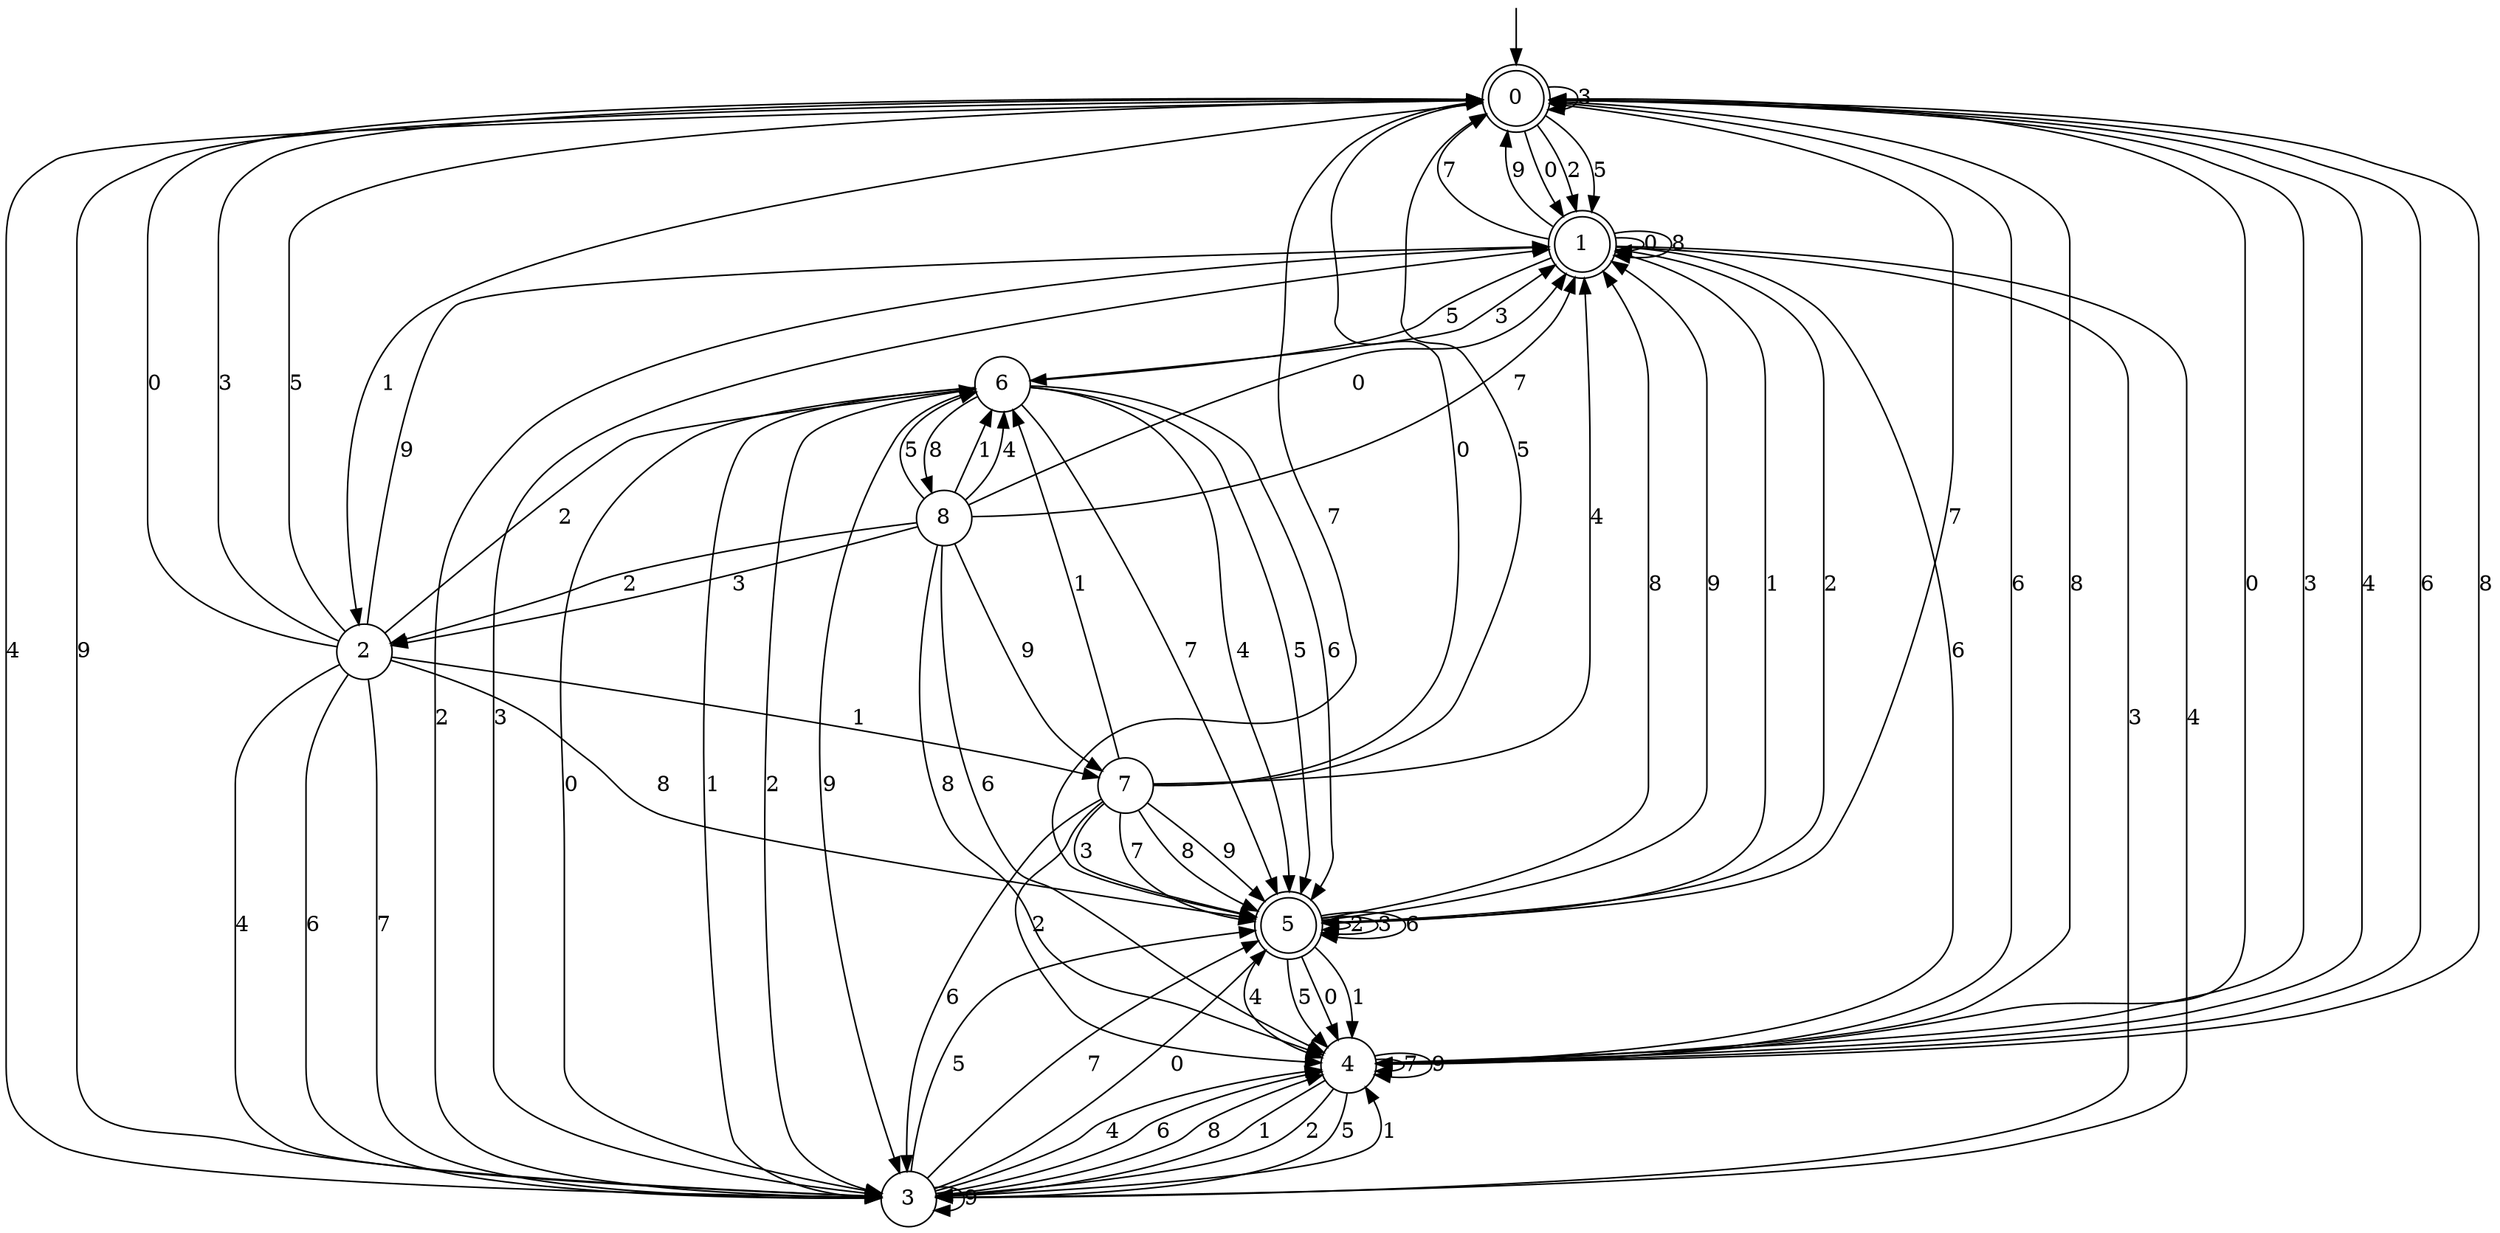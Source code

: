 digraph g {

	s0 [shape="doublecircle" label="0"];
	s1 [shape="doublecircle" label="1"];
	s2 [shape="circle" label="2"];
	s3 [shape="circle" label="3"];
	s4 [shape="circle" label="4"];
	s5 [shape="doublecircle" label="5"];
	s6 [shape="circle" label="6"];
	s7 [shape="circle" label="7"];
	s8 [shape="circle" label="8"];
	s0 -> s1 [label="0"];
	s0 -> s2 [label="1"];
	s0 -> s1 [label="2"];
	s0 -> s0 [label="3"];
	s0 -> s3 [label="4"];
	s0 -> s1 [label="5"];
	s0 -> s4 [label="6"];
	s0 -> s5 [label="7"];
	s0 -> s4 [label="8"];
	s0 -> s3 [label="9"];
	s1 -> s1 [label="0"];
	s1 -> s5 [label="1"];
	s1 -> s5 [label="2"];
	s1 -> s3 [label="3"];
	s1 -> s3 [label="4"];
	s1 -> s6 [label="5"];
	s1 -> s4 [label="6"];
	s1 -> s0 [label="7"];
	s1 -> s1 [label="8"];
	s1 -> s0 [label="9"];
	s2 -> s0 [label="0"];
	s2 -> s7 [label="1"];
	s2 -> s6 [label="2"];
	s2 -> s0 [label="3"];
	s2 -> s3 [label="4"];
	s2 -> s0 [label="5"];
	s2 -> s3 [label="6"];
	s2 -> s3 [label="7"];
	s2 -> s5 [label="8"];
	s2 -> s1 [label="9"];
	s3 -> s5 [label="0"];
	s3 -> s4 [label="1"];
	s3 -> s1 [label="2"];
	s3 -> s1 [label="3"];
	s3 -> s4 [label="4"];
	s3 -> s5 [label="5"];
	s3 -> s4 [label="6"];
	s3 -> s5 [label="7"];
	s3 -> s4 [label="8"];
	s3 -> s3 [label="9"];
	s4 -> s0 [label="0"];
	s4 -> s3 [label="1"];
	s4 -> s3 [label="2"];
	s4 -> s0 [label="3"];
	s4 -> s0 [label="4"];
	s4 -> s3 [label="5"];
	s4 -> s0 [label="6"];
	s4 -> s4 [label="7"];
	s4 -> s0 [label="8"];
	s4 -> s4 [label="9"];
	s5 -> s4 [label="0"];
	s5 -> s4 [label="1"];
	s5 -> s5 [label="2"];
	s5 -> s5 [label="3"];
	s5 -> s4 [label="4"];
	s5 -> s4 [label="5"];
	s5 -> s5 [label="6"];
	s5 -> s0 [label="7"];
	s5 -> s1 [label="8"];
	s5 -> s1 [label="9"];
	s6 -> s3 [label="0"];
	s6 -> s3 [label="1"];
	s6 -> s3 [label="2"];
	s6 -> s1 [label="3"];
	s6 -> s5 [label="4"];
	s6 -> s5 [label="5"];
	s6 -> s5 [label="6"];
	s6 -> s5 [label="7"];
	s6 -> s8 [label="8"];
	s6 -> s3 [label="9"];
	s7 -> s0 [label="0"];
	s7 -> s6 [label="1"];
	s7 -> s4 [label="2"];
	s7 -> s5 [label="3"];
	s7 -> s1 [label="4"];
	s7 -> s0 [label="5"];
	s7 -> s3 [label="6"];
	s7 -> s5 [label="7"];
	s7 -> s5 [label="8"];
	s7 -> s5 [label="9"];
	s8 -> s1 [label="0"];
	s8 -> s6 [label="1"];
	s8 -> s2 [label="2"];
	s8 -> s2 [label="3"];
	s8 -> s6 [label="4"];
	s8 -> s6 [label="5"];
	s8 -> s4 [label="6"];
	s8 -> s1 [label="7"];
	s8 -> s4 [label="8"];
	s8 -> s7 [label="9"];

__start0 [label="" shape="none" width="0" height="0"];
__start0 -> s0;

}
